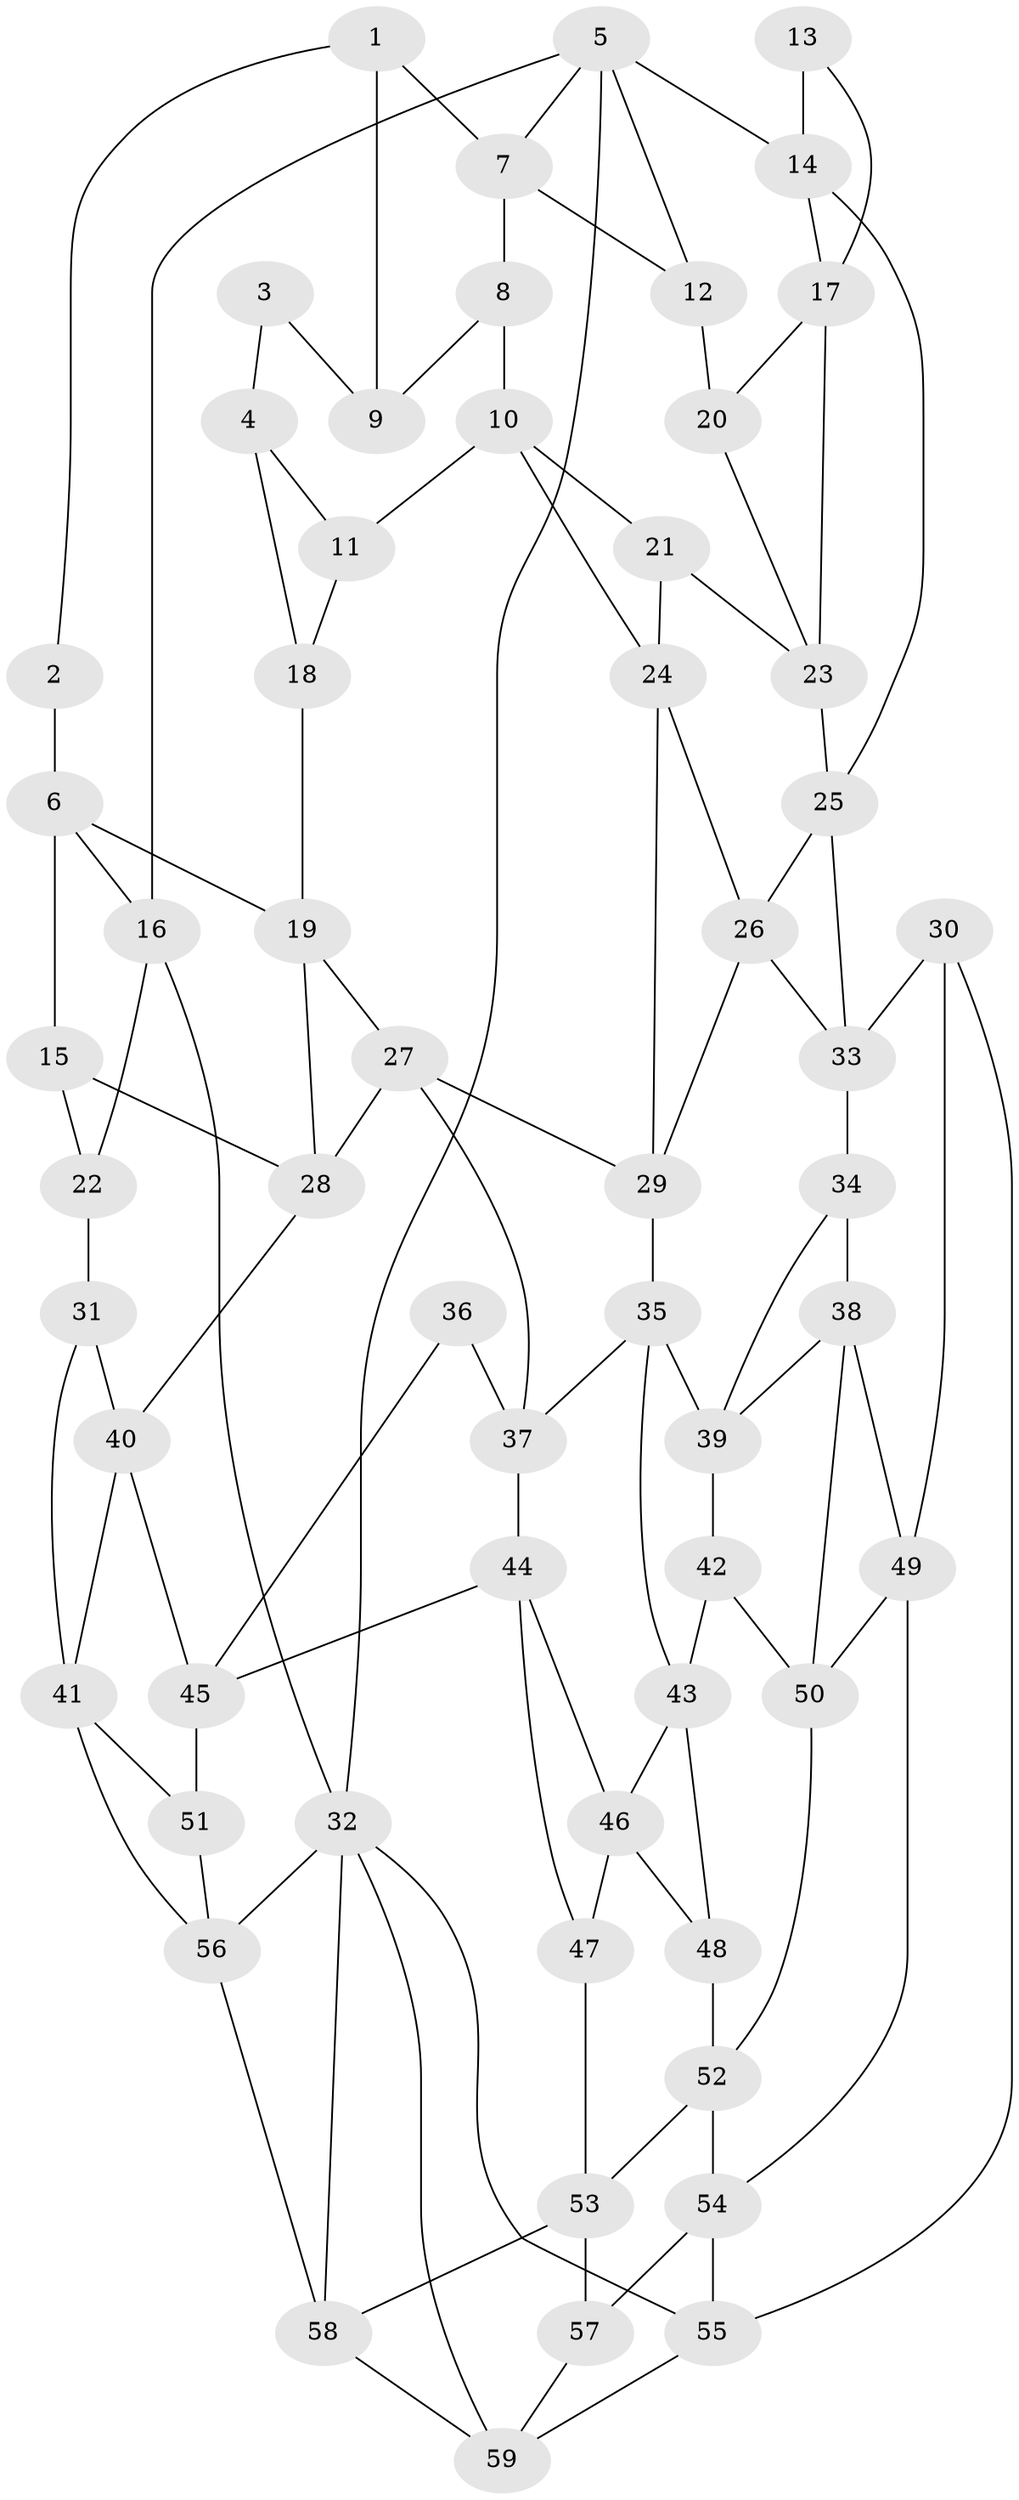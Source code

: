 // original degree distribution, {3: 0.03389830508474576, 4: 0.17796610169491525, 5: 0.5932203389830508, 6: 0.19491525423728814}
// Generated by graph-tools (version 1.1) at 2025/03/03/09/25 03:03:27]
// undirected, 59 vertices, 106 edges
graph export_dot {
graph [start="1"]
  node [color=gray90,style=filled];
  1;
  2;
  3;
  4;
  5;
  6;
  7;
  8;
  9;
  10;
  11;
  12;
  13;
  14;
  15;
  16;
  17;
  18;
  19;
  20;
  21;
  22;
  23;
  24;
  25;
  26;
  27;
  28;
  29;
  30;
  31;
  32;
  33;
  34;
  35;
  36;
  37;
  38;
  39;
  40;
  41;
  42;
  43;
  44;
  45;
  46;
  47;
  48;
  49;
  50;
  51;
  52;
  53;
  54;
  55;
  56;
  57;
  58;
  59;
  1 -- 2 [weight=1.0];
  1 -- 7 [weight=1.0];
  1 -- 9 [weight=1.0];
  2 -- 6 [weight=2.0];
  3 -- 4 [weight=2.0];
  3 -- 9 [weight=2.0];
  4 -- 11 [weight=1.0];
  4 -- 18 [weight=1.0];
  5 -- 7 [weight=1.0];
  5 -- 12 [weight=1.0];
  5 -- 14 [weight=1.0];
  5 -- 16 [weight=1.0];
  5 -- 32 [weight=1.0];
  6 -- 15 [weight=1.0];
  6 -- 16 [weight=2.0];
  6 -- 19 [weight=1.0];
  7 -- 8 [weight=1.0];
  7 -- 12 [weight=1.0];
  8 -- 9 [weight=1.0];
  8 -- 10 [weight=1.0];
  10 -- 11 [weight=1.0];
  10 -- 21 [weight=1.0];
  10 -- 24 [weight=1.0];
  11 -- 18 [weight=1.0];
  12 -- 20 [weight=2.0];
  13 -- 14 [weight=2.0];
  13 -- 17 [weight=1.0];
  14 -- 17 [weight=1.0];
  14 -- 25 [weight=1.0];
  15 -- 22 [weight=1.0];
  15 -- 28 [weight=1.0];
  16 -- 22 [weight=1.0];
  16 -- 32 [weight=1.0];
  17 -- 20 [weight=1.0];
  17 -- 23 [weight=1.0];
  18 -- 19 [weight=2.0];
  19 -- 27 [weight=1.0];
  19 -- 28 [weight=1.0];
  20 -- 23 [weight=1.0];
  21 -- 23 [weight=1.0];
  21 -- 24 [weight=1.0];
  22 -- 31 [weight=2.0];
  23 -- 25 [weight=1.0];
  24 -- 26 [weight=1.0];
  24 -- 29 [weight=1.0];
  25 -- 26 [weight=1.0];
  25 -- 33 [weight=1.0];
  26 -- 29 [weight=1.0];
  26 -- 33 [weight=1.0];
  27 -- 28 [weight=1.0];
  27 -- 29 [weight=1.0];
  27 -- 37 [weight=2.0];
  28 -- 40 [weight=1.0];
  29 -- 35 [weight=1.0];
  30 -- 33 [weight=1.0];
  30 -- 49 [weight=1.0];
  30 -- 55 [weight=1.0];
  31 -- 40 [weight=1.0];
  31 -- 41 [weight=1.0];
  32 -- 55 [weight=1.0];
  32 -- 56 [weight=1.0];
  32 -- 58 [weight=1.0];
  32 -- 59 [weight=1.0];
  33 -- 34 [weight=1.0];
  34 -- 38 [weight=1.0];
  34 -- 39 [weight=1.0];
  35 -- 37 [weight=1.0];
  35 -- 39 [weight=1.0];
  35 -- 43 [weight=1.0];
  36 -- 37 [weight=2.0];
  36 -- 45 [weight=1.0];
  37 -- 44 [weight=1.0];
  38 -- 39 [weight=1.0];
  38 -- 49 [weight=1.0];
  38 -- 50 [weight=1.0];
  39 -- 42 [weight=1.0];
  40 -- 41 [weight=1.0];
  40 -- 45 [weight=1.0];
  41 -- 51 [weight=1.0];
  41 -- 56 [weight=1.0];
  42 -- 43 [weight=1.0];
  42 -- 50 [weight=1.0];
  43 -- 46 [weight=1.0];
  43 -- 48 [weight=1.0];
  44 -- 45 [weight=1.0];
  44 -- 46 [weight=1.0];
  44 -- 47 [weight=1.0];
  45 -- 51 [weight=1.0];
  46 -- 47 [weight=1.0];
  46 -- 48 [weight=1.0];
  47 -- 53 [weight=1.0];
  48 -- 52 [weight=1.0];
  49 -- 50 [weight=1.0];
  49 -- 54 [weight=1.0];
  50 -- 52 [weight=1.0];
  51 -- 56 [weight=1.0];
  52 -- 53 [weight=1.0];
  52 -- 54 [weight=1.0];
  53 -- 57 [weight=1.0];
  53 -- 58 [weight=1.0];
  54 -- 55 [weight=1.0];
  54 -- 57 [weight=1.0];
  55 -- 59 [weight=1.0];
  56 -- 58 [weight=1.0];
  57 -- 59 [weight=1.0];
  58 -- 59 [weight=1.0];
}

